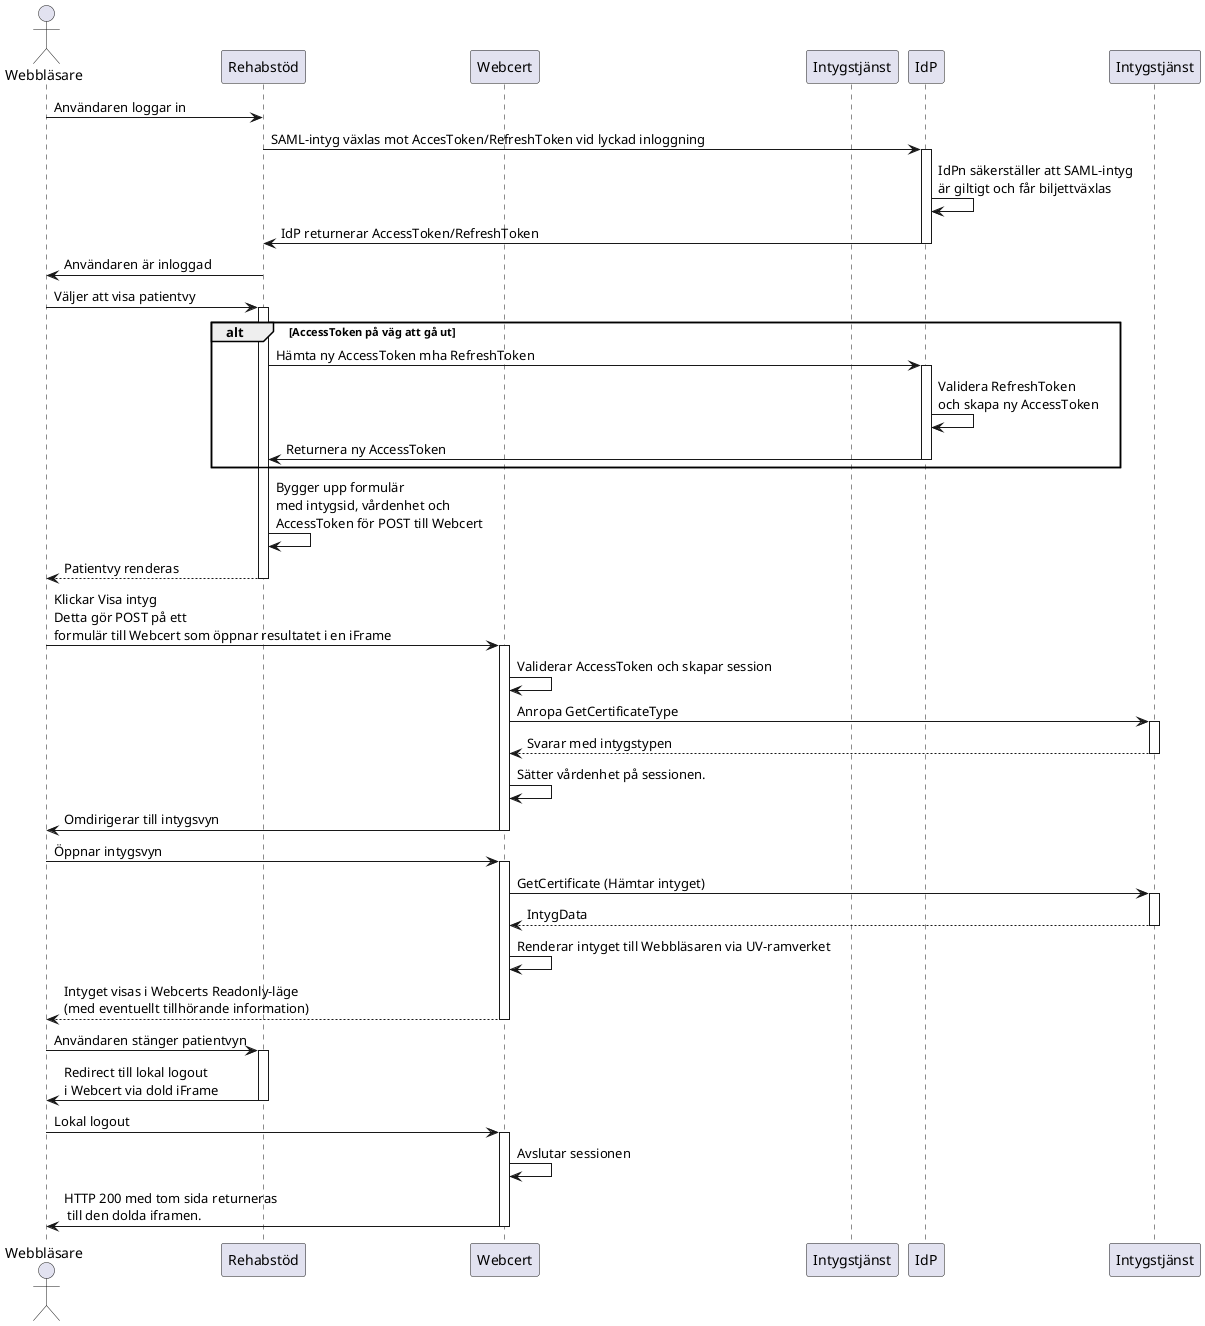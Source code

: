 @startuml
actor Webbläsare as b
participant Rehabstöd as rs
participant Webcert as wc
participant Intygstjänst as it
participant IdP as idp

b -> rs: Användaren loggar in
rs -> idp: SAML-intyg växlas mot AccesToken/RefreshToken vid lyckad inloggning
activate idp
    idp -> idp: IdPn säkerställer att SAML-intyg\när giltigt och får biljettväxlas
    idp -> rs: IdP returnerar AccessToken/RefreshToken
deactivate idp
rs -> b: Användaren är inloggad

b -> rs: Väljer att visa patientvy
activate rs
    alt AccessToken på väg att gå ut
        rs -> idp: Hämta ny AccessToken mha RefreshToken
        activate idp
            idp -> idp: Validera RefreshToken\noch skapa ny AccessToken
            idp -> rs: Returnera ny AccessToken
         deactivate idp
    end
    rs -> rs: Bygger upp formulär\nmed intygsid, vårdenhet och\nAccessToken för POST till Webcert
    rs --> b: Patientvy renderas
deactivate rs

b -> wc: Klickar Visa intyg\nDetta gör POST på ett\nformulär till Webcert som öppnar resultatet i en iFrame
activate wc
    wc -> wc: Validerar AccessToken och skapar session
    wc -> Intygstjänst: Anropa GetCertificateType
    activate Intygstjänst
    Intygstjänst --> wc: Svarar med intygstypen
    deactivate Intygstjänst
    wc -> wc: Sätter vårdenhet på sessionen.
    wc -> b: Omdirigerar till intygsvyn
    deactivate wc
    b -> wc: Öppnar intygsvyn
    activate wc
    wc -> Intygstjänst: GetCertificate (Hämtar intyget)
    activate Intygstjänst
    Intygstjänst --> wc: IntygData
    deactivate Intygstjänst
    wc -> wc: Renderar intyget till Webbläsaren via UV-ramverket
    wc --> b: Intyget visas i Webcerts Readonly-läge\n(med eventuellt tillhörande information)
    deactivate wc

    b -> rs: Användaren stänger patientvyn
    activate rs
        rs -> b: Redirect till lokal logout\ni Webcert via dold iFrame
    deactivate rs
    b -> wc: Lokal logout
    activate wc
    wc -> wc: Avslutar sessionen
    wc -> b: HTTP 200 med tom sida returneras\n till den dolda iframen.

    deactivate wc
@enduml
